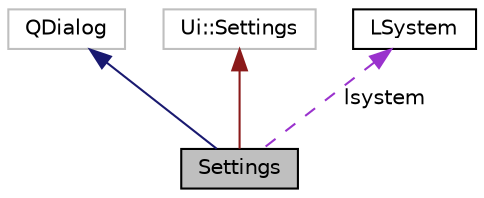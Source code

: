 digraph "Settings"
{
  edge [fontname="Helvetica",fontsize="10",labelfontname="Helvetica",labelfontsize="10"];
  node [fontname="Helvetica",fontsize="10",shape=record];
  Node3 [label="Settings",height=0.2,width=0.4,color="black", fillcolor="grey75", style="filled", fontcolor="black"];
  Node4 -> Node3 [dir="back",color="midnightblue",fontsize="10",style="solid",fontname="Helvetica"];
  Node4 [label="QDialog",height=0.2,width=0.4,color="grey75", fillcolor="white", style="filled"];
  Node5 -> Node3 [dir="back",color="firebrick4",fontsize="10",style="solid",fontname="Helvetica"];
  Node5 [label="Ui::Settings",height=0.2,width=0.4,color="grey75", fillcolor="white", style="filled"];
  Node6 -> Node3 [dir="back",color="darkorchid3",fontsize="10",style="dashed",label=" lsystem" ,fontname="Helvetica"];
  Node6 [label="LSystem",height=0.2,width=0.4,color="black", fillcolor="white", style="filled",URL="$classLSystem.html",tooltip="The LSystem class used to import, export, parse and generate languages. "];
}
